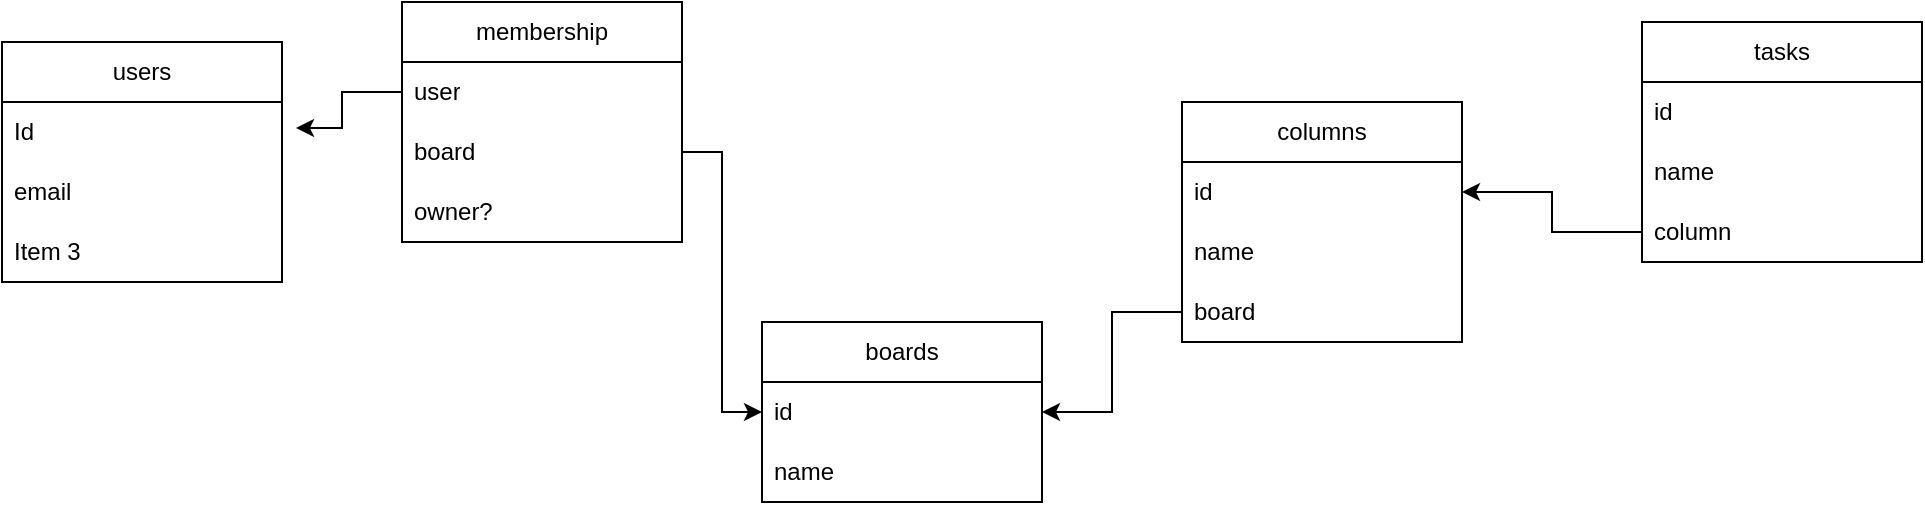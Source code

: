 <mxfile>
    <diagram name="Page-1" id="svY4mjZwrD9B-MYQqAM8">
        <mxGraphModel dx="771" dy="408" grid="1" gridSize="10" guides="1" tooltips="1" connect="1" arrows="1" fold="1" page="1" pageScale="1" pageWidth="850" pageHeight="1100" math="0" shadow="0">
            <root>
                <mxCell id="0"/>
                <mxCell id="1" parent="0"/>
                <mxCell id="0T024JRy-bKMTLv-ILoY-2" value="boards" style="swimlane;fontStyle=0;childLayout=stackLayout;horizontal=1;startSize=30;horizontalStack=0;resizeParent=1;resizeParentMax=0;resizeLast=0;collapsible=1;marginBottom=0;whiteSpace=wrap;html=1;" parent="1" vertex="1">
                    <mxGeometry x="410" y="400" width="140" height="90" as="geometry"/>
                </mxCell>
                <mxCell id="0T024JRy-bKMTLv-ILoY-3" value="id" style="text;strokeColor=none;fillColor=none;align=left;verticalAlign=middle;spacingLeft=4;spacingRight=4;overflow=hidden;points=[[0,0.5],[1,0.5]];portConstraint=eastwest;rotatable=0;whiteSpace=wrap;html=1;" parent="0T024JRy-bKMTLv-ILoY-2" vertex="1">
                    <mxGeometry y="30" width="140" height="30" as="geometry"/>
                </mxCell>
                <mxCell id="0T024JRy-bKMTLv-ILoY-4" value="name" style="text;strokeColor=none;fillColor=none;align=left;verticalAlign=middle;spacingLeft=4;spacingRight=4;overflow=hidden;points=[[0,0.5],[1,0.5]];portConstraint=eastwest;rotatable=0;whiteSpace=wrap;html=1;" parent="0T024JRy-bKMTLv-ILoY-2" vertex="1">
                    <mxGeometry y="60" width="140" height="30" as="geometry"/>
                </mxCell>
                <mxCell id="0T024JRy-bKMTLv-ILoY-6" value="users" style="swimlane;fontStyle=0;childLayout=stackLayout;horizontal=1;startSize=30;horizontalStack=0;resizeParent=1;resizeParentMax=0;resizeLast=0;collapsible=1;marginBottom=0;whiteSpace=wrap;html=1;" parent="1" vertex="1">
                    <mxGeometry x="30" y="260" width="140" height="120" as="geometry"/>
                </mxCell>
                <mxCell id="0T024JRy-bKMTLv-ILoY-7" value="Id" style="text;strokeColor=none;fillColor=none;align=left;verticalAlign=middle;spacingLeft=4;spacingRight=4;overflow=hidden;points=[[0,0.5],[1,0.5]];portConstraint=eastwest;rotatable=0;whiteSpace=wrap;html=1;" parent="0T024JRy-bKMTLv-ILoY-6" vertex="1">
                    <mxGeometry y="30" width="140" height="30" as="geometry"/>
                </mxCell>
                <mxCell id="0T024JRy-bKMTLv-ILoY-8" value="email" style="text;strokeColor=none;fillColor=none;align=left;verticalAlign=middle;spacingLeft=4;spacingRight=4;overflow=hidden;points=[[0,0.5],[1,0.5]];portConstraint=eastwest;rotatable=0;whiteSpace=wrap;html=1;" parent="0T024JRy-bKMTLv-ILoY-6" vertex="1">
                    <mxGeometry y="60" width="140" height="30" as="geometry"/>
                </mxCell>
                <mxCell id="0T024JRy-bKMTLv-ILoY-9" value="Item 3" style="text;strokeColor=none;fillColor=none;align=left;verticalAlign=middle;spacingLeft=4;spacingRight=4;overflow=hidden;points=[[0,0.5],[1,0.5]];portConstraint=eastwest;rotatable=0;whiteSpace=wrap;html=1;" parent="0T024JRy-bKMTLv-ILoY-6" vertex="1">
                    <mxGeometry y="90" width="140" height="30" as="geometry"/>
                </mxCell>
                <mxCell id="0T024JRy-bKMTLv-ILoY-10" value="columns" style="swimlane;fontStyle=0;childLayout=stackLayout;horizontal=1;startSize=30;horizontalStack=0;resizeParent=1;resizeParentMax=0;resizeLast=0;collapsible=1;marginBottom=0;whiteSpace=wrap;html=1;" parent="1" vertex="1">
                    <mxGeometry x="620" y="290" width="140" height="120" as="geometry"/>
                </mxCell>
                <mxCell id="0T024JRy-bKMTLv-ILoY-11" value="id" style="text;strokeColor=none;fillColor=none;align=left;verticalAlign=middle;spacingLeft=4;spacingRight=4;overflow=hidden;points=[[0,0.5],[1,0.5]];portConstraint=eastwest;rotatable=0;whiteSpace=wrap;html=1;" parent="0T024JRy-bKMTLv-ILoY-10" vertex="1">
                    <mxGeometry y="30" width="140" height="30" as="geometry"/>
                </mxCell>
                <mxCell id="0T024JRy-bKMTLv-ILoY-12" value="name" style="text;strokeColor=none;fillColor=none;align=left;verticalAlign=middle;spacingLeft=4;spacingRight=4;overflow=hidden;points=[[0,0.5],[1,0.5]];portConstraint=eastwest;rotatable=0;whiteSpace=wrap;html=1;" parent="0T024JRy-bKMTLv-ILoY-10" vertex="1">
                    <mxGeometry y="60" width="140" height="30" as="geometry"/>
                </mxCell>
                <mxCell id="0T024JRy-bKMTLv-ILoY-13" value="board" style="text;strokeColor=none;fillColor=none;align=left;verticalAlign=middle;spacingLeft=4;spacingRight=4;overflow=hidden;points=[[0,0.5],[1,0.5]];portConstraint=eastwest;rotatable=0;whiteSpace=wrap;html=1;" parent="0T024JRy-bKMTLv-ILoY-10" vertex="1">
                    <mxGeometry y="90" width="140" height="30" as="geometry"/>
                </mxCell>
                <mxCell id="0T024JRy-bKMTLv-ILoY-14" value="tasks" style="swimlane;fontStyle=0;childLayout=stackLayout;horizontal=1;startSize=30;horizontalStack=0;resizeParent=1;resizeParentMax=0;resizeLast=0;collapsible=1;marginBottom=0;whiteSpace=wrap;html=1;" parent="1" vertex="1">
                    <mxGeometry x="850" y="250" width="140" height="120" as="geometry"/>
                </mxCell>
                <mxCell id="0T024JRy-bKMTLv-ILoY-15" value="id" style="text;strokeColor=none;fillColor=none;align=left;verticalAlign=middle;spacingLeft=4;spacingRight=4;overflow=hidden;points=[[0,0.5],[1,0.5]];portConstraint=eastwest;rotatable=0;whiteSpace=wrap;html=1;" parent="0T024JRy-bKMTLv-ILoY-14" vertex="1">
                    <mxGeometry y="30" width="140" height="30" as="geometry"/>
                </mxCell>
                <mxCell id="0T024JRy-bKMTLv-ILoY-16" value="name" style="text;strokeColor=none;fillColor=none;align=left;verticalAlign=middle;spacingLeft=4;spacingRight=4;overflow=hidden;points=[[0,0.5],[1,0.5]];portConstraint=eastwest;rotatable=0;whiteSpace=wrap;html=1;" parent="0T024JRy-bKMTLv-ILoY-14" vertex="1">
                    <mxGeometry y="60" width="140" height="30" as="geometry"/>
                </mxCell>
                <mxCell id="0T024JRy-bKMTLv-ILoY-17" value="column" style="text;strokeColor=none;fillColor=none;align=left;verticalAlign=middle;spacingLeft=4;spacingRight=4;overflow=hidden;points=[[0,0.5],[1,0.5]];portConstraint=eastwest;rotatable=0;whiteSpace=wrap;html=1;" parent="0T024JRy-bKMTLv-ILoY-14" vertex="1">
                    <mxGeometry y="90" width="140" height="30" as="geometry"/>
                </mxCell>
                <mxCell id="0T024JRy-bKMTLv-ILoY-18" style="edgeStyle=orthogonalEdgeStyle;rounded=0;orthogonalLoop=1;jettySize=auto;html=1;exitX=0;exitY=0.5;exitDx=0;exitDy=0;entryX=1;entryY=0.5;entryDx=0;entryDy=0;" parent="1" source="0T024JRy-bKMTLv-ILoY-13" target="0T024JRy-bKMTLv-ILoY-3" edge="1">
                    <mxGeometry relative="1" as="geometry"/>
                </mxCell>
                <mxCell id="0T024JRy-bKMTLv-ILoY-19" style="edgeStyle=orthogonalEdgeStyle;rounded=0;orthogonalLoop=1;jettySize=auto;html=1;exitX=0;exitY=0.5;exitDx=0;exitDy=0;entryX=1;entryY=0.5;entryDx=0;entryDy=0;" parent="1" source="0T024JRy-bKMTLv-ILoY-17" target="0T024JRy-bKMTLv-ILoY-11" edge="1">
                    <mxGeometry relative="1" as="geometry"/>
                </mxCell>
                <mxCell id="0T024JRy-bKMTLv-ILoY-21" value="membership" style="swimlane;fontStyle=0;childLayout=stackLayout;horizontal=1;startSize=30;horizontalStack=0;resizeParent=1;resizeParentMax=0;resizeLast=0;collapsible=1;marginBottom=0;whiteSpace=wrap;html=1;" parent="1" vertex="1">
                    <mxGeometry x="230" y="240" width="140" height="120" as="geometry"/>
                </mxCell>
                <mxCell id="0T024JRy-bKMTLv-ILoY-23" value="user" style="text;strokeColor=none;fillColor=none;align=left;verticalAlign=middle;spacingLeft=4;spacingRight=4;overflow=hidden;points=[[0,0.5],[1,0.5]];portConstraint=eastwest;rotatable=0;whiteSpace=wrap;html=1;" parent="0T024JRy-bKMTLv-ILoY-21" vertex="1">
                    <mxGeometry y="30" width="140" height="30" as="geometry"/>
                </mxCell>
                <mxCell id="0T024JRy-bKMTLv-ILoY-24" value="board" style="text;strokeColor=none;fillColor=none;align=left;verticalAlign=middle;spacingLeft=4;spacingRight=4;overflow=hidden;points=[[0,0.5],[1,0.5]];portConstraint=eastwest;rotatable=0;whiteSpace=wrap;html=1;" parent="0T024JRy-bKMTLv-ILoY-21" vertex="1">
                    <mxGeometry y="60" width="140" height="30" as="geometry"/>
                </mxCell>
                <mxCell id="0T024JRy-bKMTLv-ILoY-5" value="owner?" style="text;strokeColor=none;fillColor=none;align=left;verticalAlign=middle;spacingLeft=4;spacingRight=4;overflow=hidden;points=[[0,0.5],[1,0.5]];portConstraint=eastwest;rotatable=0;whiteSpace=wrap;html=1;" parent="0T024JRy-bKMTLv-ILoY-21" vertex="1">
                    <mxGeometry y="90" width="140" height="30" as="geometry"/>
                </mxCell>
                <mxCell id="0T024JRy-bKMTLv-ILoY-28" style="edgeStyle=orthogonalEdgeStyle;rounded=0;orthogonalLoop=1;jettySize=auto;html=1;exitX=1;exitY=0.5;exitDx=0;exitDy=0;entryX=0;entryY=0.5;entryDx=0;entryDy=0;" parent="1" source="0T024JRy-bKMTLv-ILoY-24" target="0T024JRy-bKMTLv-ILoY-3" edge="1">
                    <mxGeometry relative="1" as="geometry"/>
                </mxCell>
                <mxCell id="0T024JRy-bKMTLv-ILoY-30" style="edgeStyle=orthogonalEdgeStyle;rounded=0;orthogonalLoop=1;jettySize=auto;html=1;exitX=0;exitY=0.5;exitDx=0;exitDy=0;entryX=1.05;entryY=0.433;entryDx=0;entryDy=0;entryPerimeter=0;" parent="1" source="0T024JRy-bKMTLv-ILoY-23" target="0T024JRy-bKMTLv-ILoY-7" edge="1">
                    <mxGeometry relative="1" as="geometry"/>
                </mxCell>
            </root>
        </mxGraphModel>
    </diagram>
</mxfile>